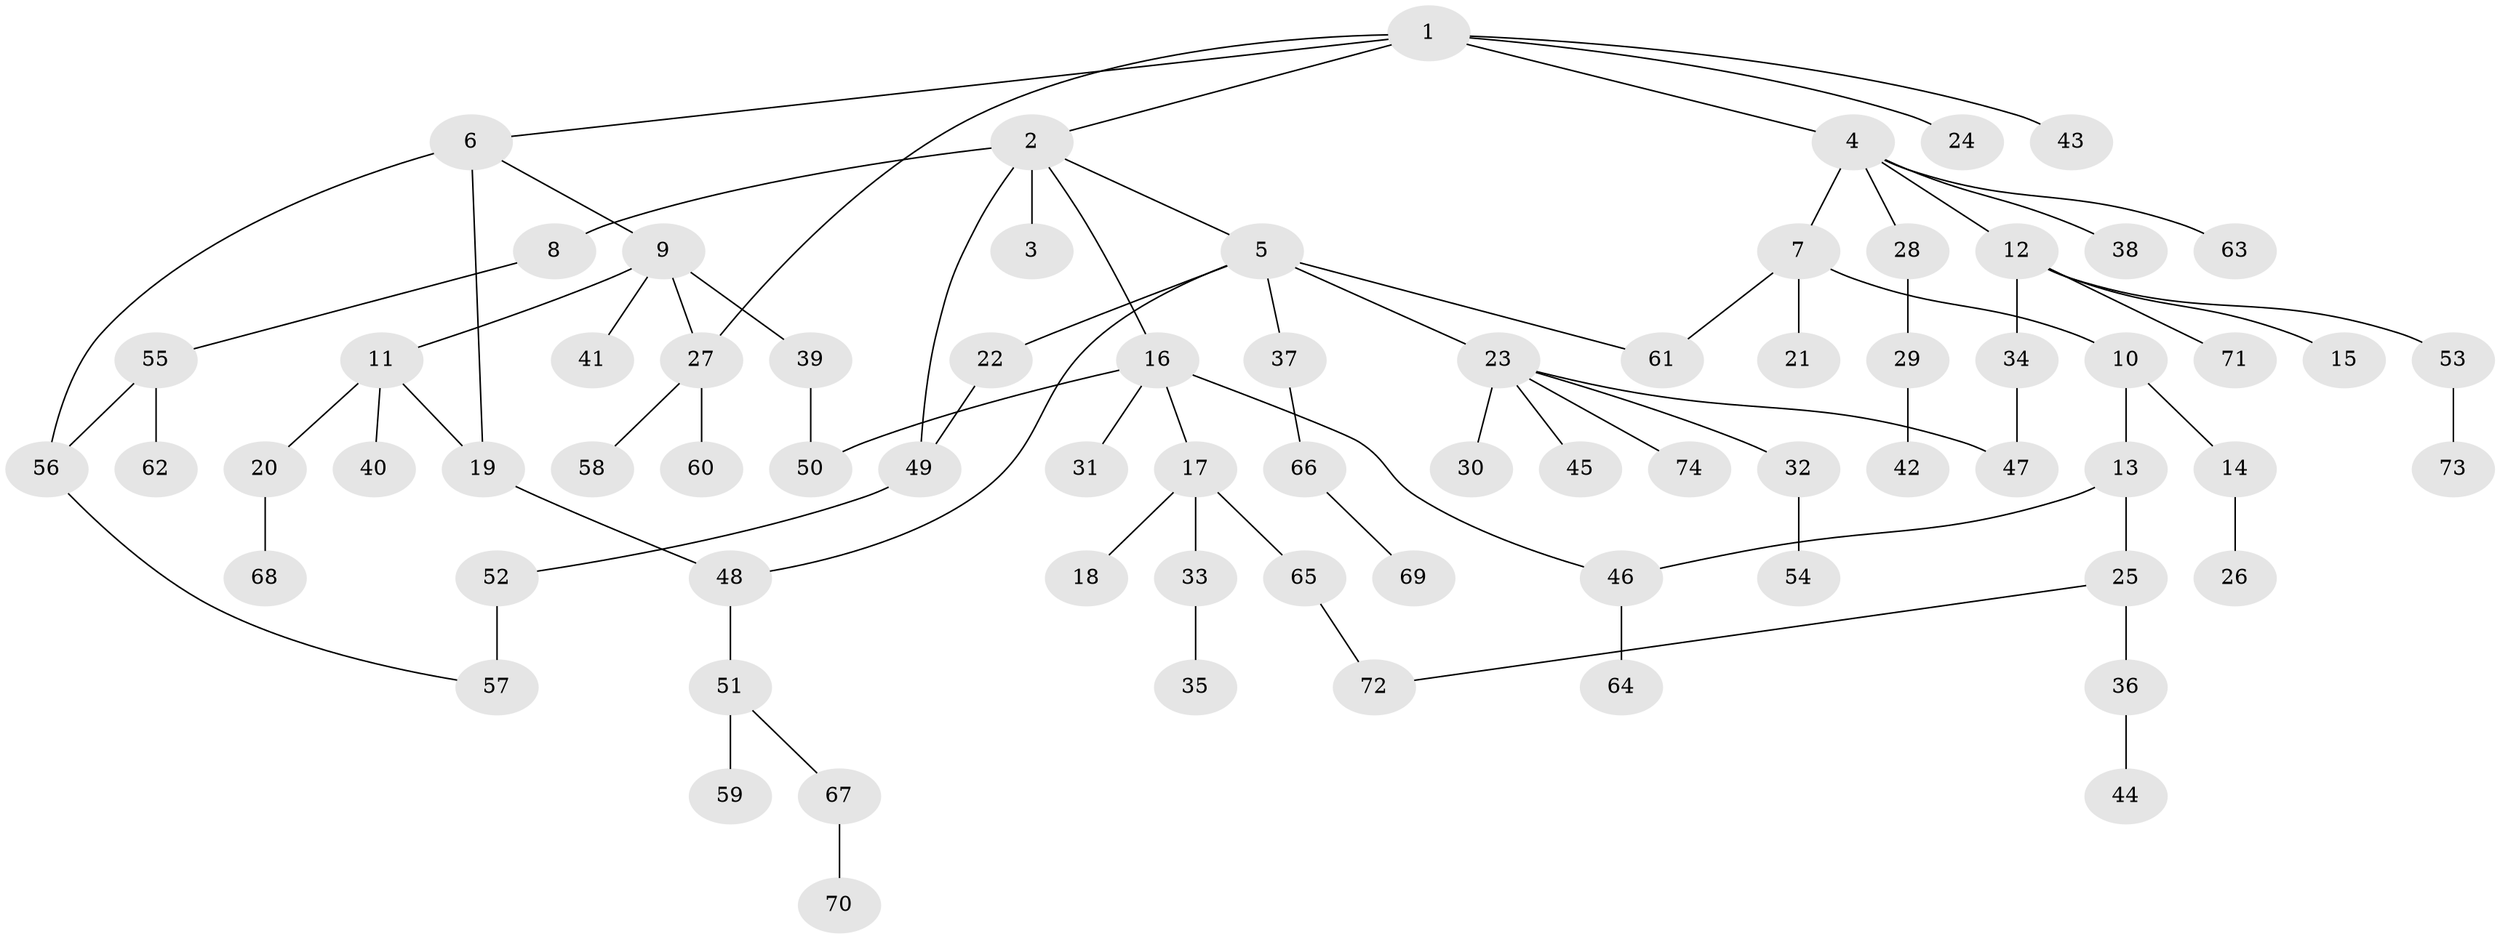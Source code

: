 // original degree distribution, {7: 0.006802721088435374, 6: 0.034013605442176874, 2: 0.2585034013605442, 5: 0.04081632653061224, 3: 0.17687074829931973, 4: 0.05442176870748299, 1: 0.42857142857142855}
// Generated by graph-tools (version 1.1) at 2025/34/03/09/25 02:34:00]
// undirected, 74 vertices, 84 edges
graph export_dot {
graph [start="1"]
  node [color=gray90,style=filled];
  1;
  2;
  3;
  4;
  5;
  6;
  7;
  8;
  9;
  10;
  11;
  12;
  13;
  14;
  15;
  16;
  17;
  18;
  19;
  20;
  21;
  22;
  23;
  24;
  25;
  26;
  27;
  28;
  29;
  30;
  31;
  32;
  33;
  34;
  35;
  36;
  37;
  38;
  39;
  40;
  41;
  42;
  43;
  44;
  45;
  46;
  47;
  48;
  49;
  50;
  51;
  52;
  53;
  54;
  55;
  56;
  57;
  58;
  59;
  60;
  61;
  62;
  63;
  64;
  65;
  66;
  67;
  68;
  69;
  70;
  71;
  72;
  73;
  74;
  1 -- 2 [weight=1.0];
  1 -- 4 [weight=1.0];
  1 -- 6 [weight=1.0];
  1 -- 24 [weight=1.0];
  1 -- 27 [weight=1.0];
  1 -- 43 [weight=1.0];
  2 -- 3 [weight=1.0];
  2 -- 5 [weight=1.0];
  2 -- 8 [weight=1.0];
  2 -- 16 [weight=1.0];
  2 -- 49 [weight=2.0];
  4 -- 7 [weight=1.0];
  4 -- 12 [weight=1.0];
  4 -- 28 [weight=1.0];
  4 -- 38 [weight=1.0];
  4 -- 63 [weight=1.0];
  5 -- 22 [weight=1.0];
  5 -- 23 [weight=1.0];
  5 -- 37 [weight=1.0];
  5 -- 48 [weight=1.0];
  5 -- 61 [weight=1.0];
  6 -- 9 [weight=1.0];
  6 -- 19 [weight=2.0];
  6 -- 56 [weight=1.0];
  7 -- 10 [weight=1.0];
  7 -- 21 [weight=3.0];
  7 -- 61 [weight=1.0];
  8 -- 55 [weight=1.0];
  9 -- 11 [weight=1.0];
  9 -- 27 [weight=1.0];
  9 -- 39 [weight=1.0];
  9 -- 41 [weight=3.0];
  10 -- 13 [weight=2.0];
  10 -- 14 [weight=1.0];
  11 -- 19 [weight=1.0];
  11 -- 20 [weight=1.0];
  11 -- 40 [weight=1.0];
  12 -- 15 [weight=1.0];
  12 -- 34 [weight=1.0];
  12 -- 53 [weight=1.0];
  12 -- 71 [weight=1.0];
  13 -- 25 [weight=2.0];
  13 -- 46 [weight=1.0];
  14 -- 26 [weight=2.0];
  16 -- 17 [weight=1.0];
  16 -- 31 [weight=1.0];
  16 -- 46 [weight=1.0];
  16 -- 50 [weight=1.0];
  17 -- 18 [weight=1.0];
  17 -- 33 [weight=2.0];
  17 -- 65 [weight=1.0];
  19 -- 48 [weight=1.0];
  20 -- 68 [weight=1.0];
  22 -- 49 [weight=1.0];
  23 -- 30 [weight=3.0];
  23 -- 32 [weight=1.0];
  23 -- 45 [weight=1.0];
  23 -- 47 [weight=1.0];
  23 -- 74 [weight=1.0];
  25 -- 36 [weight=1.0];
  25 -- 72 [weight=1.0];
  27 -- 58 [weight=1.0];
  27 -- 60 [weight=1.0];
  28 -- 29 [weight=1.0];
  29 -- 42 [weight=2.0];
  32 -- 54 [weight=2.0];
  33 -- 35 [weight=1.0];
  34 -- 47 [weight=1.0];
  36 -- 44 [weight=1.0];
  37 -- 66 [weight=1.0];
  39 -- 50 [weight=1.0];
  46 -- 64 [weight=1.0];
  48 -- 51 [weight=1.0];
  49 -- 52 [weight=1.0];
  51 -- 59 [weight=2.0];
  51 -- 67 [weight=1.0];
  52 -- 57 [weight=2.0];
  53 -- 73 [weight=1.0];
  55 -- 56 [weight=1.0];
  55 -- 62 [weight=1.0];
  56 -- 57 [weight=1.0];
  65 -- 72 [weight=1.0];
  66 -- 69 [weight=2.0];
  67 -- 70 [weight=1.0];
}
